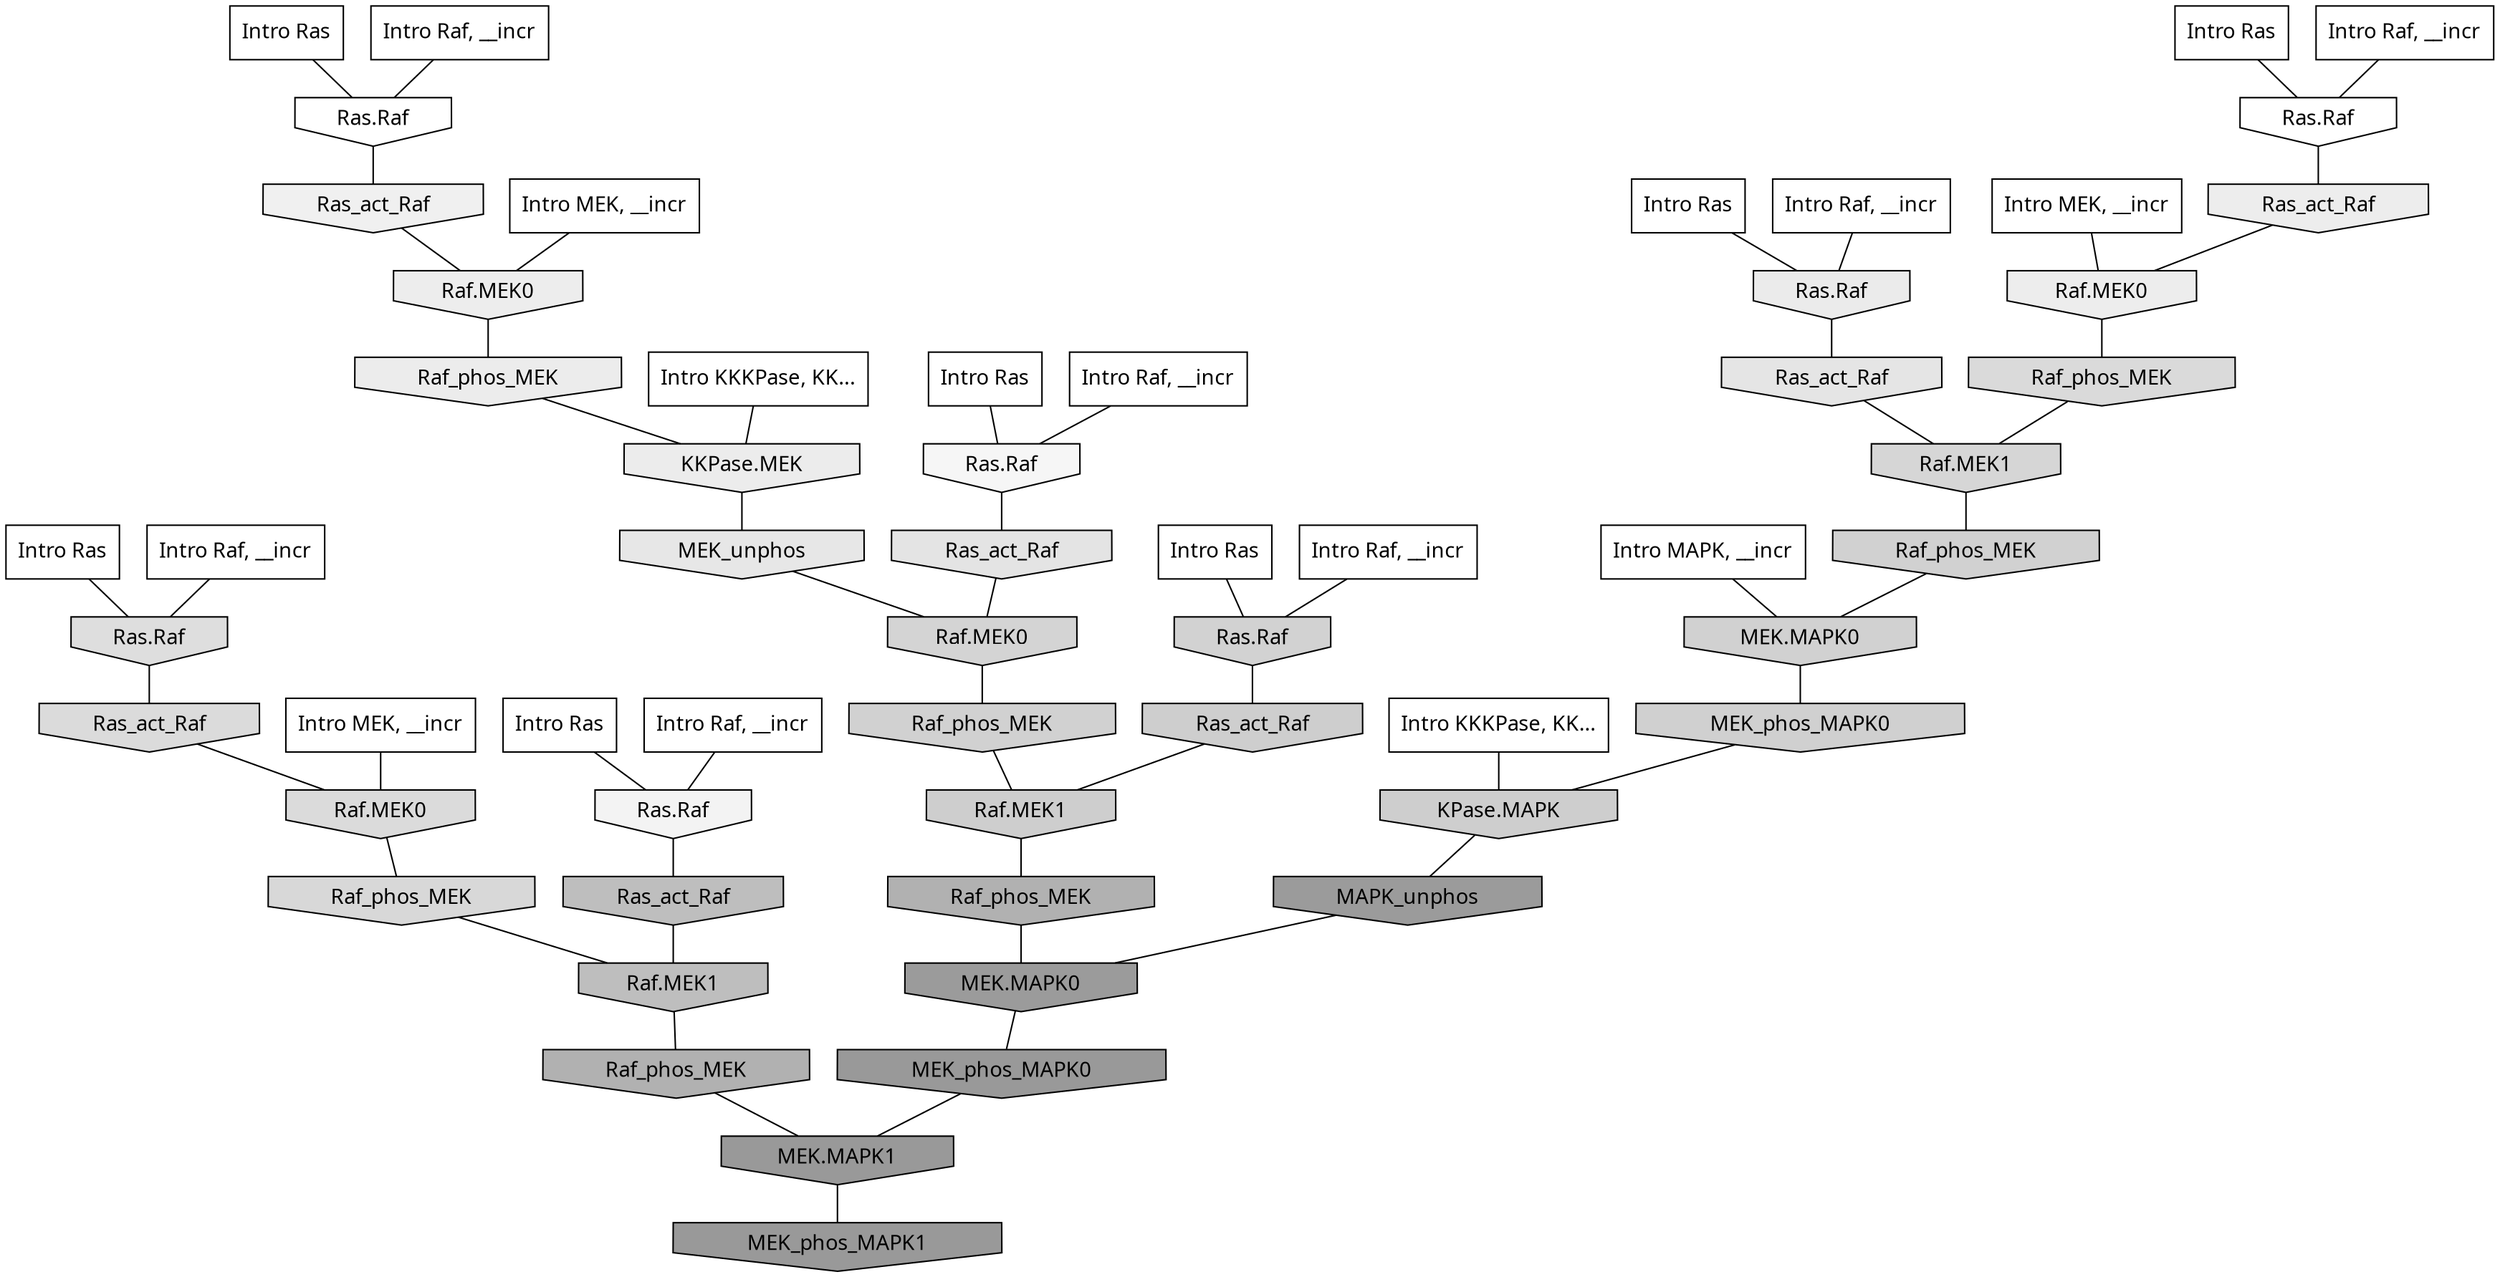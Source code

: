 digraph G{
  rankdir="TB";
  ranksep=0.30;
  node [fontname="CMU Serif"];
  edge [fontname="CMU Serif"];
  
  18 [label="Intro Ras", shape=rectangle, style=filled, fillcolor="0.000 0.000 1.000"]
  
  24 [label="Intro Ras", shape=rectangle, style=filled, fillcolor="0.000 0.000 1.000"]
  
  25 [label="Intro Ras", shape=rectangle, style=filled, fillcolor="0.000 0.000 1.000"]
  
  49 [label="Intro Ras", shape=rectangle, style=filled, fillcolor="0.000 0.000 1.000"]
  
  55 [label="Intro Ras", shape=rectangle, style=filled, fillcolor="0.000 0.000 1.000"]
  
  57 [label="Intro Ras", shape=rectangle, style=filled, fillcolor="0.000 0.000 1.000"]
  
  63 [label="Intro Ras", shape=rectangle, style=filled, fillcolor="0.000 0.000 1.000"]
  
  137 [label="Intro Raf, __incr", shape=rectangle, style=filled, fillcolor="0.000 0.000 1.000"]
  
  353 [label="Intro Raf, __incr", shape=rectangle, style=filled, fillcolor="0.000 0.000 1.000"]
  
  384 [label="Intro Raf, __incr", shape=rectangle, style=filled, fillcolor="0.000 0.000 1.000"]
  
  684 [label="Intro Raf, __incr", shape=rectangle, style=filled, fillcolor="0.000 0.000 1.000"]
  
  719 [label="Intro Raf, __incr", shape=rectangle, style=filled, fillcolor="0.000 0.000 1.000"]
  
  1020 [label="Intro Raf, __incr", shape=rectangle, style=filled, fillcolor="0.000 0.000 1.000"]
  
  1078 [label="Intro Raf, __incr", shape=rectangle, style=filled, fillcolor="0.000 0.000 1.000"]
  
  1554 [label="Intro MEK, __incr", shape=rectangle, style=filled, fillcolor="0.000 0.000 1.000"]
  
  1973 [label="Intro MEK, __incr", shape=rectangle, style=filled, fillcolor="0.000 0.000 1.000"]
  
  2009 [label="Intro MEK, __incr", shape=rectangle, style=filled, fillcolor="0.000 0.000 1.000"]
  
  2265 [label="Intro MAPK, __incr", shape=rectangle, style=filled, fillcolor="0.000 0.000 1.000"]
  
  3122 [label="Intro KKKPase, KK...", shape=rectangle, style=filled, fillcolor="0.000 0.000 1.000"]
  
  3199 [label="Intro KKKPase, KK...", shape=rectangle, style=filled, fillcolor="0.000 0.000 1.000"]
  
  3274 [label="Ras.Raf", shape=invhouse, style=filled, fillcolor="0.000 0.000 1.000"]
  
  3302 [label="Ras.Raf", shape=invhouse, style=filled, fillcolor="0.000 0.000 1.000"]
  
  3745 [label="Ras.Raf", shape=invhouse, style=filled, fillcolor="0.000 0.000 0.961"]
  
  3983 [label="Ras.Raf", shape=invhouse, style=filled, fillcolor="0.000 0.000 0.950"]
  
  4201 [label="Ras_act_Raf", shape=invhouse, style=filled, fillcolor="0.000 0.000 0.939"]
  
  4480 [label="Raf.MEK0", shape=invhouse, style=filled, fillcolor="0.000 0.000 0.927"]
  
  4498 [label="Ras_act_Raf", shape=invhouse, style=filled, fillcolor="0.000 0.000 0.926"]
  
  4500 [label="Raf.MEK0", shape=invhouse, style=filled, fillcolor="0.000 0.000 0.926"]
  
  4502 [label="Raf_phos_MEK", shape=invhouse, style=filled, fillcolor="0.000 0.000 0.925"]
  
  4554 [label="KKPase.MEK", shape=invhouse, style=filled, fillcolor="0.000 0.000 0.923"]
  
  4612 [label="Ras.Raf", shape=invhouse, style=filled, fillcolor="0.000 0.000 0.920"]
  
  5010 [label="MEK_unphos", shape=invhouse, style=filled, fillcolor="0.000 0.000 0.903"]
  
  5218 [label="Ras_act_Raf", shape=invhouse, style=filled, fillcolor="0.000 0.000 0.895"]
  
  5290 [label="Ras_act_Raf", shape=invhouse, style=filled, fillcolor="0.000 0.000 0.893"]
  
  5959 [label="Ras.Raf", shape=invhouse, style=filled, fillcolor="0.000 0.000 0.868"]
  
  6283 [label="Ras_act_Raf", shape=invhouse, style=filled, fillcolor="0.000 0.000 0.856"]
  
  6286 [label="Raf.MEK0", shape=invhouse, style=filled, fillcolor="0.000 0.000 0.856"]
  
  6312 [label="Raf_phos_MEK", shape=invhouse, style=filled, fillcolor="0.000 0.000 0.855"]
  
  6668 [label="Raf_phos_MEK", shape=invhouse, style=filled, fillcolor="0.000 0.000 0.846"]
  
  7029 [label="Raf.MEK1", shape=invhouse, style=filled, fillcolor="0.000 0.000 0.836"]
  
  7335 [label="Raf.MEK0", shape=invhouse, style=filled, fillcolor="0.000 0.000 0.830"]
  
  7659 [label="Ras.Raf", shape=invhouse, style=filled, fillcolor="0.000 0.000 0.823"]
  
  7796 [label="Raf_phos_MEK", shape=invhouse, style=filled, fillcolor="0.000 0.000 0.820"]
  
  7798 [label="MEK.MAPK0", shape=invhouse, style=filled, fillcolor="0.000 0.000 0.820"]
  
  7853 [label="Raf_phos_MEK", shape=invhouse, style=filled, fillcolor="0.000 0.000 0.819"]
  
  8014 [label="MEK_phos_MAPK0", shape=invhouse, style=filled, fillcolor="0.000 0.000 0.815"]
  
  8493 [label="KPase.MAPK", shape=invhouse, style=filled, fillcolor="0.000 0.000 0.806"]
  
  8517 [label="Ras_act_Raf", shape=invhouse, style=filled, fillcolor="0.000 0.000 0.805"]
  
  8520 [label="Raf.MEK1", shape=invhouse, style=filled, fillcolor="0.000 0.000 0.805"]
  
  12655 [label="Ras_act_Raf", shape=invhouse, style=filled, fillcolor="0.000 0.000 0.745"]
  
  12662 [label="Raf.MEK1", shape=invhouse, style=filled, fillcolor="0.000 0.000 0.745"]
  
  16866 [label="Raf_phos_MEK", shape=invhouse, style=filled, fillcolor="0.000 0.000 0.695"]
  
  16915 [label="Raf_phos_MEK", shape=invhouse, style=filled, fillcolor="0.000 0.000 0.694"]
  
  19939 [label="MAPK_unphos", shape=invhouse, style=filled, fillcolor="0.000 0.000 0.606"]
  
  19941 [label="MEK.MAPK0", shape=invhouse, style=filled, fillcolor="0.000 0.000 0.606"]
  
  20092 [label="MEK_phos_MAPK0", shape=invhouse, style=filled, fillcolor="0.000 0.000 0.601"]
  
  20093 [label="MEK.MAPK1", shape=invhouse, style=filled, fillcolor="0.000 0.000 0.601"]
  
  20117 [label="MEK_phos_MAPK1", shape=invhouse, style=filled, fillcolor="0.000 0.000 0.600"]
  
  
  20093 -> 20117 [dir=none, color="0.000 0.000 0.000"] 
  20092 -> 20093 [dir=none, color="0.000 0.000 0.000"] 
  19941 -> 20092 [dir=none, color="0.000 0.000 0.000"] 
  19939 -> 19941 [dir=none, color="0.000 0.000 0.000"] 
  16915 -> 20093 [dir=none, color="0.000 0.000 0.000"] 
  16866 -> 19941 [dir=none, color="0.000 0.000 0.000"] 
  12662 -> 16915 [dir=none, color="0.000 0.000 0.000"] 
  12655 -> 12662 [dir=none, color="0.000 0.000 0.000"] 
  8520 -> 16866 [dir=none, color="0.000 0.000 0.000"] 
  8517 -> 8520 [dir=none, color="0.000 0.000 0.000"] 
  8493 -> 19939 [dir=none, color="0.000 0.000 0.000"] 
  8014 -> 8493 [dir=none, color="0.000 0.000 0.000"] 
  7853 -> 8520 [dir=none, color="0.000 0.000 0.000"] 
  7798 -> 8014 [dir=none, color="0.000 0.000 0.000"] 
  7796 -> 7798 [dir=none, color="0.000 0.000 0.000"] 
  7659 -> 8517 [dir=none, color="0.000 0.000 0.000"] 
  7335 -> 7853 [dir=none, color="0.000 0.000 0.000"] 
  7029 -> 7796 [dir=none, color="0.000 0.000 0.000"] 
  6668 -> 12662 [dir=none, color="0.000 0.000 0.000"] 
  6312 -> 7029 [dir=none, color="0.000 0.000 0.000"] 
  6286 -> 6668 [dir=none, color="0.000 0.000 0.000"] 
  6283 -> 6286 [dir=none, color="0.000 0.000 0.000"] 
  5959 -> 6283 [dir=none, color="0.000 0.000 0.000"] 
  5290 -> 7335 [dir=none, color="0.000 0.000 0.000"] 
  5218 -> 7029 [dir=none, color="0.000 0.000 0.000"] 
  5010 -> 7335 [dir=none, color="0.000 0.000 0.000"] 
  4612 -> 5218 [dir=none, color="0.000 0.000 0.000"] 
  4554 -> 5010 [dir=none, color="0.000 0.000 0.000"] 
  4502 -> 4554 [dir=none, color="0.000 0.000 0.000"] 
  4500 -> 6312 [dir=none, color="0.000 0.000 0.000"] 
  4498 -> 4500 [dir=none, color="0.000 0.000 0.000"] 
  4480 -> 4502 [dir=none, color="0.000 0.000 0.000"] 
  4201 -> 4480 [dir=none, color="0.000 0.000 0.000"] 
  3983 -> 12655 [dir=none, color="0.000 0.000 0.000"] 
  3745 -> 5290 [dir=none, color="0.000 0.000 0.000"] 
  3302 -> 4201 [dir=none, color="0.000 0.000 0.000"] 
  3274 -> 4498 [dir=none, color="0.000 0.000 0.000"] 
  3199 -> 8493 [dir=none, color="0.000 0.000 0.000"] 
  3122 -> 4554 [dir=none, color="0.000 0.000 0.000"] 
  2265 -> 7798 [dir=none, color="0.000 0.000 0.000"] 
  2009 -> 4480 [dir=none, color="0.000 0.000 0.000"] 
  1973 -> 4500 [dir=none, color="0.000 0.000 0.000"] 
  1554 -> 6286 [dir=none, color="0.000 0.000 0.000"] 
  1078 -> 3274 [dir=none, color="0.000 0.000 0.000"] 
  1020 -> 3983 [dir=none, color="0.000 0.000 0.000"] 
  719 -> 3302 [dir=none, color="0.000 0.000 0.000"] 
  684 -> 4612 [dir=none, color="0.000 0.000 0.000"] 
  384 -> 5959 [dir=none, color="0.000 0.000 0.000"] 
  353 -> 7659 [dir=none, color="0.000 0.000 0.000"] 
  137 -> 3745 [dir=none, color="0.000 0.000 0.000"] 
  63 -> 3983 [dir=none, color="0.000 0.000 0.000"] 
  57 -> 3274 [dir=none, color="0.000 0.000 0.000"] 
  55 -> 5959 [dir=none, color="0.000 0.000 0.000"] 
  49 -> 7659 [dir=none, color="0.000 0.000 0.000"] 
  25 -> 3745 [dir=none, color="0.000 0.000 0.000"] 
  24 -> 4612 [dir=none, color="0.000 0.000 0.000"] 
  18 -> 3302 [dir=none, color="0.000 0.000 0.000"] 
  
  }
